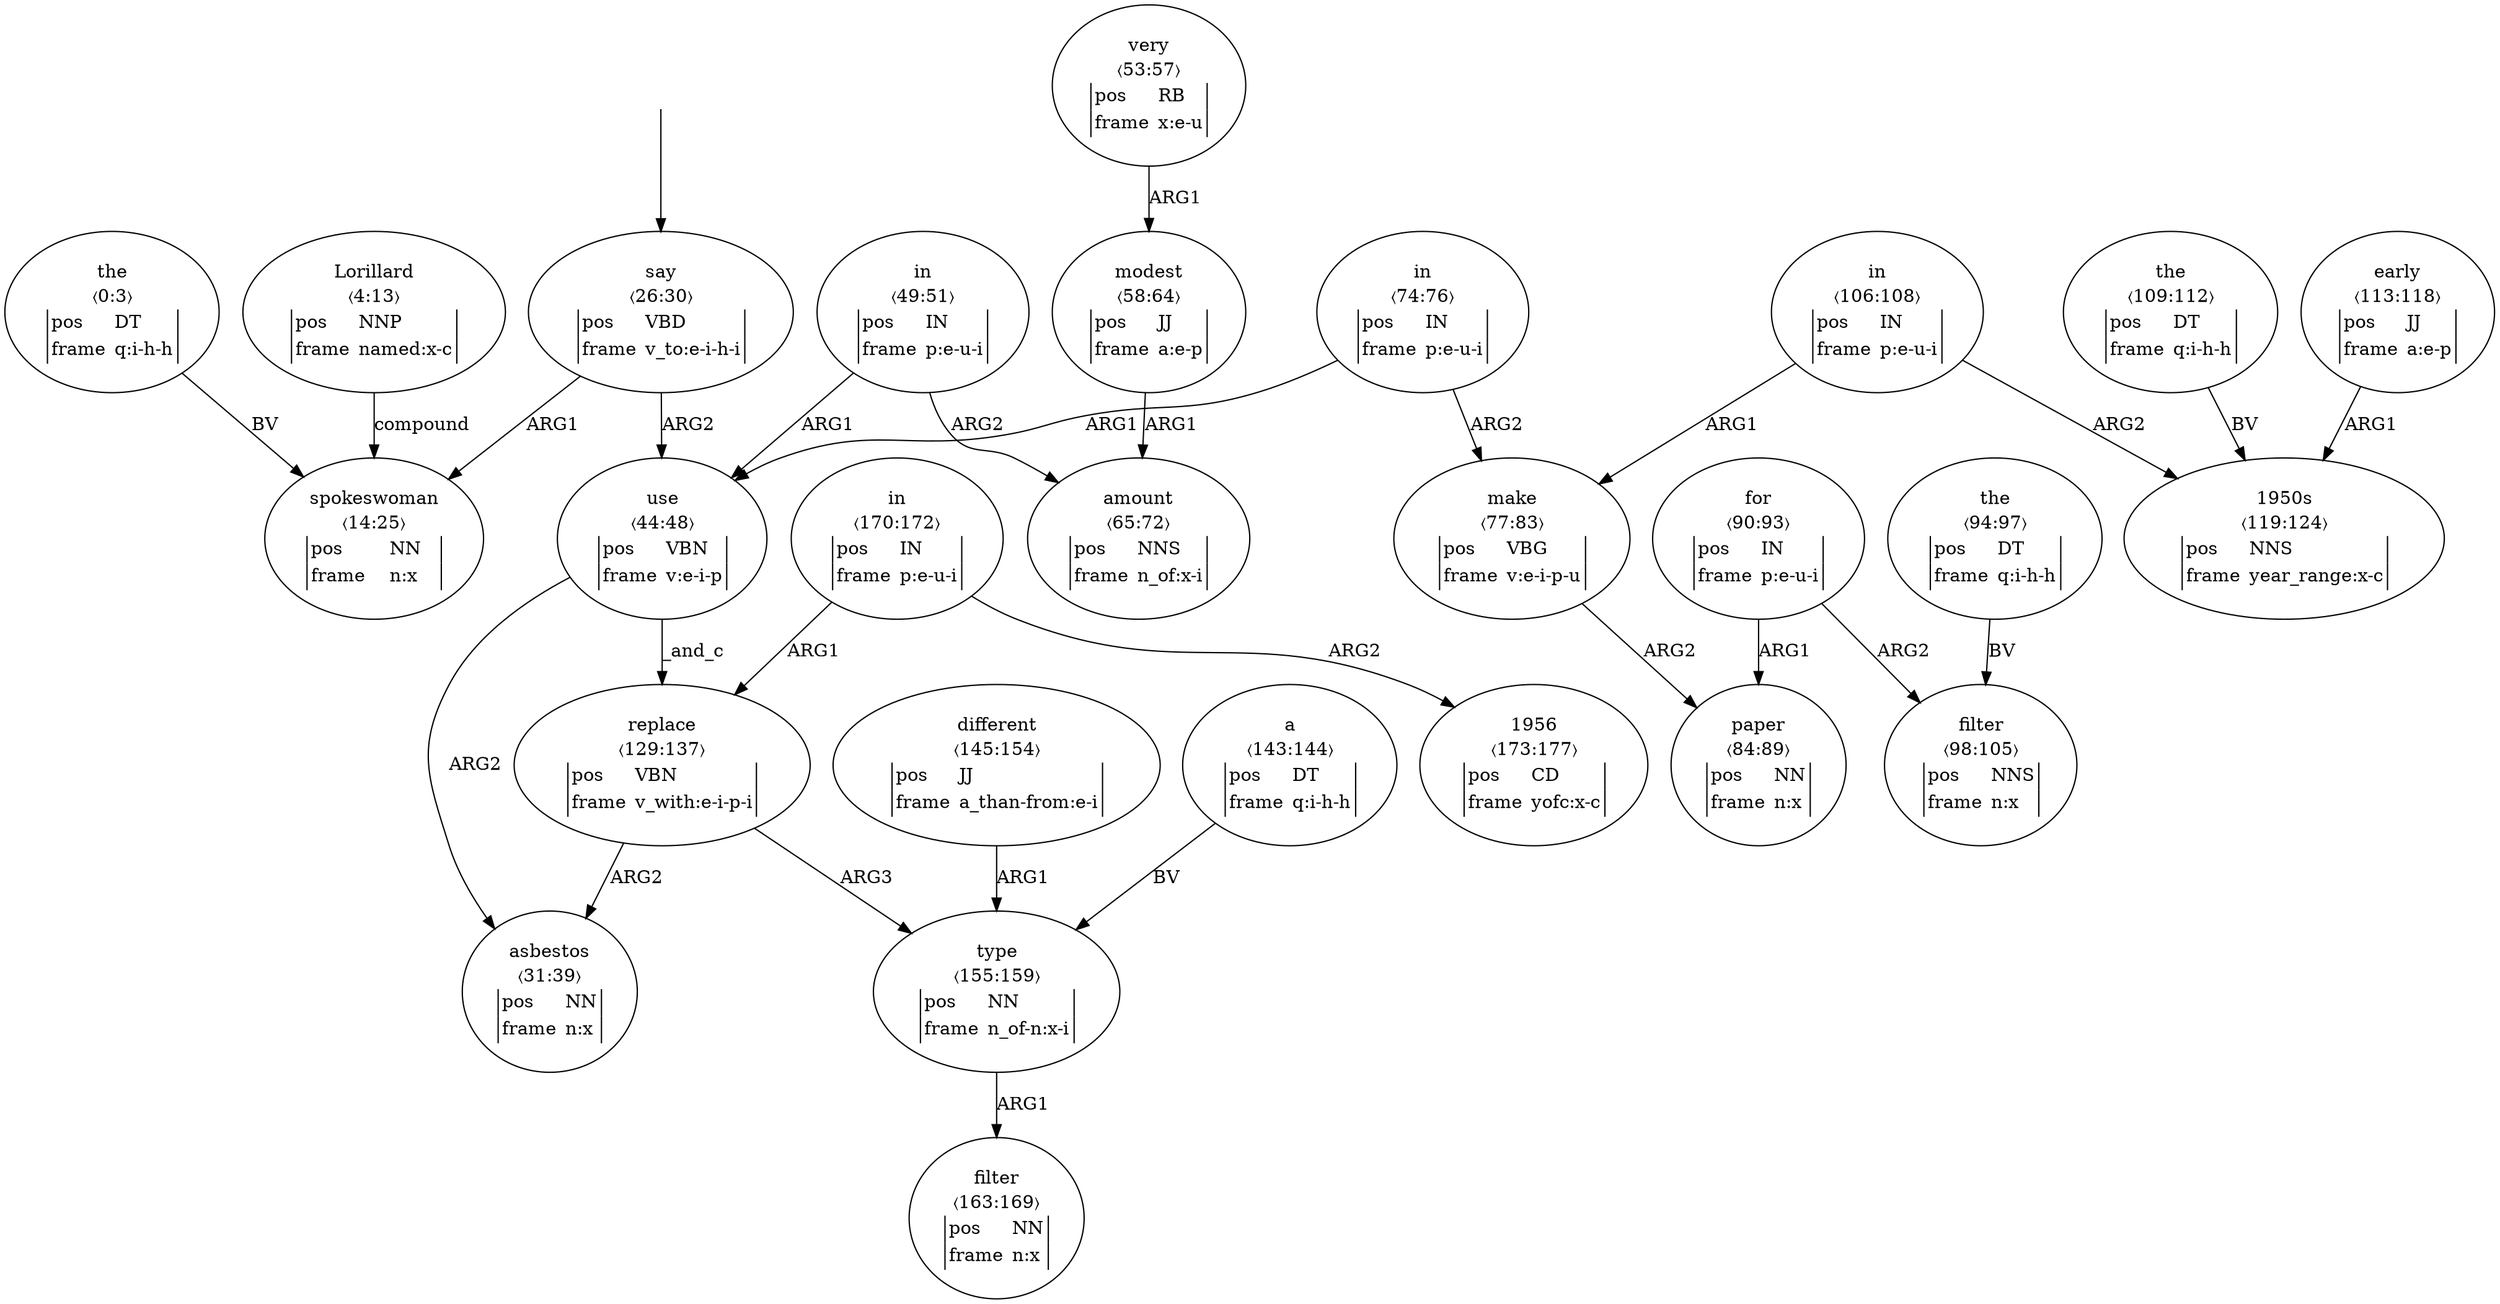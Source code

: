 digraph "20003011" {
  top [ style=invis ];
  top -> 3;
  0 [ label=<<table align="center" border="0" cellspacing="0"><tr><td colspan="2">the</td></tr><tr><td colspan="2">〈0:3〉</td></tr><tr><td sides="l" border="1" align="left">pos</td><td sides="r" border="1" align="left">DT</td></tr><tr><td sides="l" border="1" align="left">frame</td><td sides="r" border="1" align="left">q:i-h-h</td></tr></table>> ];
  1 [ label=<<table align="center" border="0" cellspacing="0"><tr><td colspan="2">Lorillard</td></tr><tr><td colspan="2">〈4:13〉</td></tr><tr><td sides="l" border="1" align="left">pos</td><td sides="r" border="1" align="left">NNP</td></tr><tr><td sides="l" border="1" align="left">frame</td><td sides="r" border="1" align="left">named:x-c</td></tr></table>> ];
  2 [ label=<<table align="center" border="0" cellspacing="0"><tr><td colspan="2">spokeswoman</td></tr><tr><td colspan="2">〈14:25〉</td></tr><tr><td sides="l" border="1" align="left">pos</td><td sides="r" border="1" align="left">NN</td></tr><tr><td sides="l" border="1" align="left">frame</td><td sides="r" border="1" align="left">n:x</td></tr></table>> ];
  3 [ label=<<table align="center" border="0" cellspacing="0"><tr><td colspan="2">say</td></tr><tr><td colspan="2">〈26:30〉</td></tr><tr><td sides="l" border="1" align="left">pos</td><td sides="r" border="1" align="left">VBD</td></tr><tr><td sides="l" border="1" align="left">frame</td><td sides="r" border="1" align="left">v_to:e-i-h-i</td></tr></table>> ];
  4 [ label=<<table align="center" border="0" cellspacing="0"><tr><td colspan="2">asbestos</td></tr><tr><td colspan="2">〈31:39〉</td></tr><tr><td sides="l" border="1" align="left">pos</td><td sides="r" border="1" align="left">NN</td></tr><tr><td sides="l" border="1" align="left">frame</td><td sides="r" border="1" align="left">n:x</td></tr></table>> ];
  6 [ label=<<table align="center" border="0" cellspacing="0"><tr><td colspan="2">use</td></tr><tr><td colspan="2">〈44:48〉</td></tr><tr><td sides="l" border="1" align="left">pos</td><td sides="r" border="1" align="left">VBN</td></tr><tr><td sides="l" border="1" align="left">frame</td><td sides="r" border="1" align="left">v:e-i-p</td></tr></table>> ];
  7 [ label=<<table align="center" border="0" cellspacing="0"><tr><td colspan="2">in</td></tr><tr><td colspan="2">〈49:51〉</td></tr><tr><td sides="l" border="1" align="left">pos</td><td sides="r" border="1" align="left">IN</td></tr><tr><td sides="l" border="1" align="left">frame</td><td sides="r" border="1" align="left">p:e-u-i</td></tr></table>> ];
  9 [ label=<<table align="center" border="0" cellspacing="0"><tr><td colspan="2">very</td></tr><tr><td colspan="2">〈53:57〉</td></tr><tr><td sides="l" border="1" align="left">pos</td><td sides="r" border="1" align="left">RB</td></tr><tr><td sides="l" border="1" align="left">frame</td><td sides="r" border="1" align="left">x:e-u</td></tr></table>> ];
  10 [ label=<<table align="center" border="0" cellspacing="0"><tr><td colspan="2">modest</td></tr><tr><td colspan="2">〈58:64〉</td></tr><tr><td sides="l" border="1" align="left">pos</td><td sides="r" border="1" align="left">JJ</td></tr><tr><td sides="l" border="1" align="left">frame</td><td sides="r" border="1" align="left">a:e-p</td></tr></table>> ];
  11 [ label=<<table align="center" border="0" cellspacing="0"><tr><td colspan="2">amount</td></tr><tr><td colspan="2">〈65:72〉</td></tr><tr><td sides="l" border="1" align="left">pos</td><td sides="r" border="1" align="left">NNS</td></tr><tr><td sides="l" border="1" align="left">frame</td><td sides="r" border="1" align="left">n_of:x-i</td></tr></table>> ];
  13 [ label=<<table align="center" border="0" cellspacing="0"><tr><td colspan="2">in</td></tr><tr><td colspan="2">〈74:76〉</td></tr><tr><td sides="l" border="1" align="left">pos</td><td sides="r" border="1" align="left">IN</td></tr><tr><td sides="l" border="1" align="left">frame</td><td sides="r" border="1" align="left">p:e-u-i</td></tr></table>> ];
  14 [ label=<<table align="center" border="0" cellspacing="0"><tr><td colspan="2">make</td></tr><tr><td colspan="2">〈77:83〉</td></tr><tr><td sides="l" border="1" align="left">pos</td><td sides="r" border="1" align="left">VBG</td></tr><tr><td sides="l" border="1" align="left">frame</td><td sides="r" border="1" align="left">v:e-i-p-u</td></tr></table>> ];
  15 [ label=<<table align="center" border="0" cellspacing="0"><tr><td colspan="2">paper</td></tr><tr><td colspan="2">〈84:89〉</td></tr><tr><td sides="l" border="1" align="left">pos</td><td sides="r" border="1" align="left">NN</td></tr><tr><td sides="l" border="1" align="left">frame</td><td sides="r" border="1" align="left">n:x</td></tr></table>> ];
  16 [ label=<<table align="center" border="0" cellspacing="0"><tr><td colspan="2">for</td></tr><tr><td colspan="2">〈90:93〉</td></tr><tr><td sides="l" border="1" align="left">pos</td><td sides="r" border="1" align="left">IN</td></tr><tr><td sides="l" border="1" align="left">frame</td><td sides="r" border="1" align="left">p:e-u-i</td></tr></table>> ];
  17 [ label=<<table align="center" border="0" cellspacing="0"><tr><td colspan="2">the</td></tr><tr><td colspan="2">〈94:97〉</td></tr><tr><td sides="l" border="1" align="left">pos</td><td sides="r" border="1" align="left">DT</td></tr><tr><td sides="l" border="1" align="left">frame</td><td sides="r" border="1" align="left">q:i-h-h</td></tr></table>> ];
  18 [ label=<<table align="center" border="0" cellspacing="0"><tr><td colspan="2">filter</td></tr><tr><td colspan="2">〈98:105〉</td></tr><tr><td sides="l" border="1" align="left">pos</td><td sides="r" border="1" align="left">NNS</td></tr><tr><td sides="l" border="1" align="left">frame</td><td sides="r" border="1" align="left">n:x</td></tr></table>> ];
  19 [ label=<<table align="center" border="0" cellspacing="0"><tr><td colspan="2">in</td></tr><tr><td colspan="2">〈106:108〉</td></tr><tr><td sides="l" border="1" align="left">pos</td><td sides="r" border="1" align="left">IN</td></tr><tr><td sides="l" border="1" align="left">frame</td><td sides="r" border="1" align="left">p:e-u-i</td></tr></table>> ];
  20 [ label=<<table align="center" border="0" cellspacing="0"><tr><td colspan="2">the</td></tr><tr><td colspan="2">〈109:112〉</td></tr><tr><td sides="l" border="1" align="left">pos</td><td sides="r" border="1" align="left">DT</td></tr><tr><td sides="l" border="1" align="left">frame</td><td sides="r" border="1" align="left">q:i-h-h</td></tr></table>> ];
  21 [ label=<<table align="center" border="0" cellspacing="0"><tr><td colspan="2">early</td></tr><tr><td colspan="2">〈113:118〉</td></tr><tr><td sides="l" border="1" align="left">pos</td><td sides="r" border="1" align="left">JJ</td></tr><tr><td sides="l" border="1" align="left">frame</td><td sides="r" border="1" align="left">a:e-p</td></tr></table>> ];
  22 [ label=<<table align="center" border="0" cellspacing="0"><tr><td colspan="2">1950s</td></tr><tr><td colspan="2">〈119:124〉</td></tr><tr><td sides="l" border="1" align="left">pos</td><td sides="r" border="1" align="left">NNS</td></tr><tr><td sides="l" border="1" align="left">frame</td><td sides="r" border="1" align="left">year_range:x-c</td></tr></table>> ];
  24 [ label=<<table align="center" border="0" cellspacing="0"><tr><td colspan="2">replace</td></tr><tr><td colspan="2">〈129:137〉</td></tr><tr><td sides="l" border="1" align="left">pos</td><td sides="r" border="1" align="left">VBN</td></tr><tr><td sides="l" border="1" align="left">frame</td><td sides="r" border="1" align="left">v_with:e-i-p-i</td></tr></table>> ];
  26 [ label=<<table align="center" border="0" cellspacing="0"><tr><td colspan="2">a</td></tr><tr><td colspan="2">〈143:144〉</td></tr><tr><td sides="l" border="1" align="left">pos</td><td sides="r" border="1" align="left">DT</td></tr><tr><td sides="l" border="1" align="left">frame</td><td sides="r" border="1" align="left">q:i-h-h</td></tr></table>> ];
  27 [ label=<<table align="center" border="0" cellspacing="0"><tr><td colspan="2">different</td></tr><tr><td colspan="2">〈145:154〉</td></tr><tr><td sides="l" border="1" align="left">pos</td><td sides="r" border="1" align="left">JJ</td></tr><tr><td sides="l" border="1" align="left">frame</td><td sides="r" border="1" align="left">a_than-from:e-i</td></tr></table>> ];
  28 [ label=<<table align="center" border="0" cellspacing="0"><tr><td colspan="2">type</td></tr><tr><td colspan="2">〈155:159〉</td></tr><tr><td sides="l" border="1" align="left">pos</td><td sides="r" border="1" align="left">NN</td></tr><tr><td sides="l" border="1" align="left">frame</td><td sides="r" border="1" align="left">n_of-n:x-i</td></tr></table>> ];
  30 [ label=<<table align="center" border="0" cellspacing="0"><tr><td colspan="2">filter</td></tr><tr><td colspan="2">〈163:169〉</td></tr><tr><td sides="l" border="1" align="left">pos</td><td sides="r" border="1" align="left">NN</td></tr><tr><td sides="l" border="1" align="left">frame</td><td sides="r" border="1" align="left">n:x</td></tr></table>> ];
  31 [ label=<<table align="center" border="0" cellspacing="0"><tr><td colspan="2">in</td></tr><tr><td colspan="2">〈170:172〉</td></tr><tr><td sides="l" border="1" align="left">pos</td><td sides="r" border="1" align="left">IN</td></tr><tr><td sides="l" border="1" align="left">frame</td><td sides="r" border="1" align="left">p:e-u-i</td></tr></table>> ];
  32 [ label=<<table align="center" border="0" cellspacing="0"><tr><td colspan="2">1956</td></tr><tr><td colspan="2">〈173:177〉</td></tr><tr><td sides="l" border="1" align="left">pos</td><td sides="r" border="1" align="left">CD</td></tr><tr><td sides="l" border="1" align="left">frame</td><td sides="r" border="1" align="left">yofc:x-c</td></tr></table>> ];
  19 -> 14 [ label="ARG1" ];
  31 -> 32 [ label="ARG2" ];
  3 -> 6 [ label="ARG2" ];
  0 -> 2 [ label="BV" ];
  13 -> 6 [ label="ARG1" ];
  3 -> 2 [ label="ARG1" ];
  17 -> 18 [ label="BV" ];
  31 -> 24 [ label="ARG1" ];
  7 -> 11 [ label="ARG2" ];
  16 -> 15 [ label="ARG1" ];
  19 -> 22 [ label="ARG2" ];
  7 -> 6 [ label="ARG1" ];
  6 -> 24 [ label="_and_c" ];
  9 -> 10 [ label="ARG1" ];
  21 -> 22 [ label="ARG1" ];
  28 -> 30 [ label="ARG1" ];
  24 -> 4 [ label="ARG2" ];
  24 -> 28 [ label="ARG3" ];
  13 -> 14 [ label="ARG2" ];
  1 -> 2 [ label="compound" ];
  10 -> 11 [ label="ARG1" ];
  27 -> 28 [ label="ARG1" ];
  20 -> 22 [ label="BV" ];
  6 -> 4 [ label="ARG2" ];
  14 -> 15 [ label="ARG2" ];
  16 -> 18 [ label="ARG2" ];
  26 -> 28 [ label="BV" ];
}

